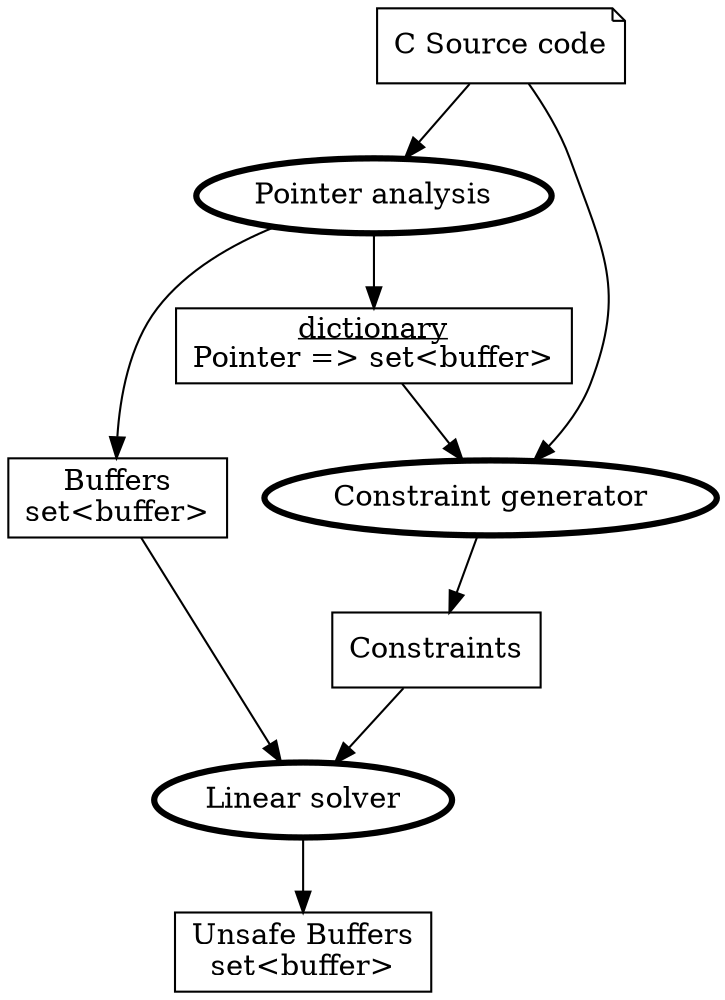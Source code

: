digraph G {
 node [shape = note]; 
 	source 			[label="C Source code"];
 node [shape = box]; 
 	buffers 		[label="Buffers\nset<buffer>"];
 	pointerDict [label=<<u>dictionary</u><br/>Pointer =&gt; set&lt;buffer&gt;>];
 	constraints [label="Constraints"];
 	unsafe 			[label="Unsafe Buffers\nset<buffer>"];
 	
 	
 node [shape = ellipse]; 
 	pointer 	[label="Pointer analysis" penwidth = 3] 
 	generator [label="Constraint generator" penwidth = 3] 
 	solver 		[label="Linear solver" penwidth = 3];
 
 source->pointer;
 pointer->buffers->solver->unsafe;
 pointer->pointerDict->generator;
 source->generator->constraints->solver;
}
